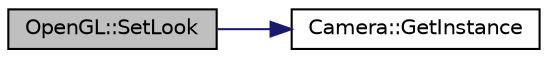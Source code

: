digraph "OpenGL::SetLook"
{
  edge [fontname="Helvetica",fontsize="10",labelfontname="Helvetica",labelfontsize="10"];
  node [fontname="Helvetica",fontsize="10",shape=record];
  rankdir="LR";
  Node1 [label="OpenGL::SetLook",height=0.2,width=0.4,color="black", fillcolor="grey75", style="filled" fontcolor="black"];
  Node1 -> Node2 [color="midnightblue",fontsize="10",style="solid",fontname="Helvetica"];
  Node2 [label="Camera::GetInstance",height=0.2,width=0.4,color="black", fillcolor="white", style="filled",URL="$class_camera.html#a89f74fabad965a5692461fc5379a79c4",tooltip="Gets the instance. "];
}
